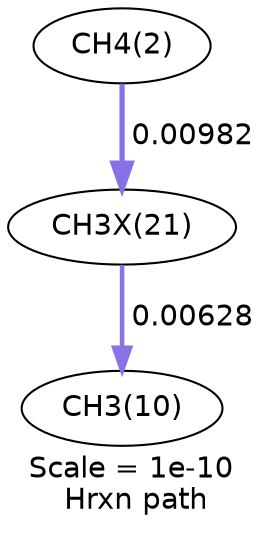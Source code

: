 digraph reaction_paths {
center=1;
s3 -> s23[fontname="Helvetica", style="setlinewidth(2.51)", arrowsize=1.25, color="0.7, 0.51, 0.9"
, label=" 0.00982"];
s23 -> s11[fontname="Helvetica", style="setlinewidth(2.17)", arrowsize=1.09, color="0.7, 0.506, 0.9"
, label=" 0.00628"];
s3 [ fontname="Helvetica", label="CH4(2)"];
s11 [ fontname="Helvetica", label="CH3(10)"];
s23 [ fontname="Helvetica", label="CH3X(21)"];
 label = "Scale = 1e-10\l Hrxn path";
 fontname = "Helvetica";
}

